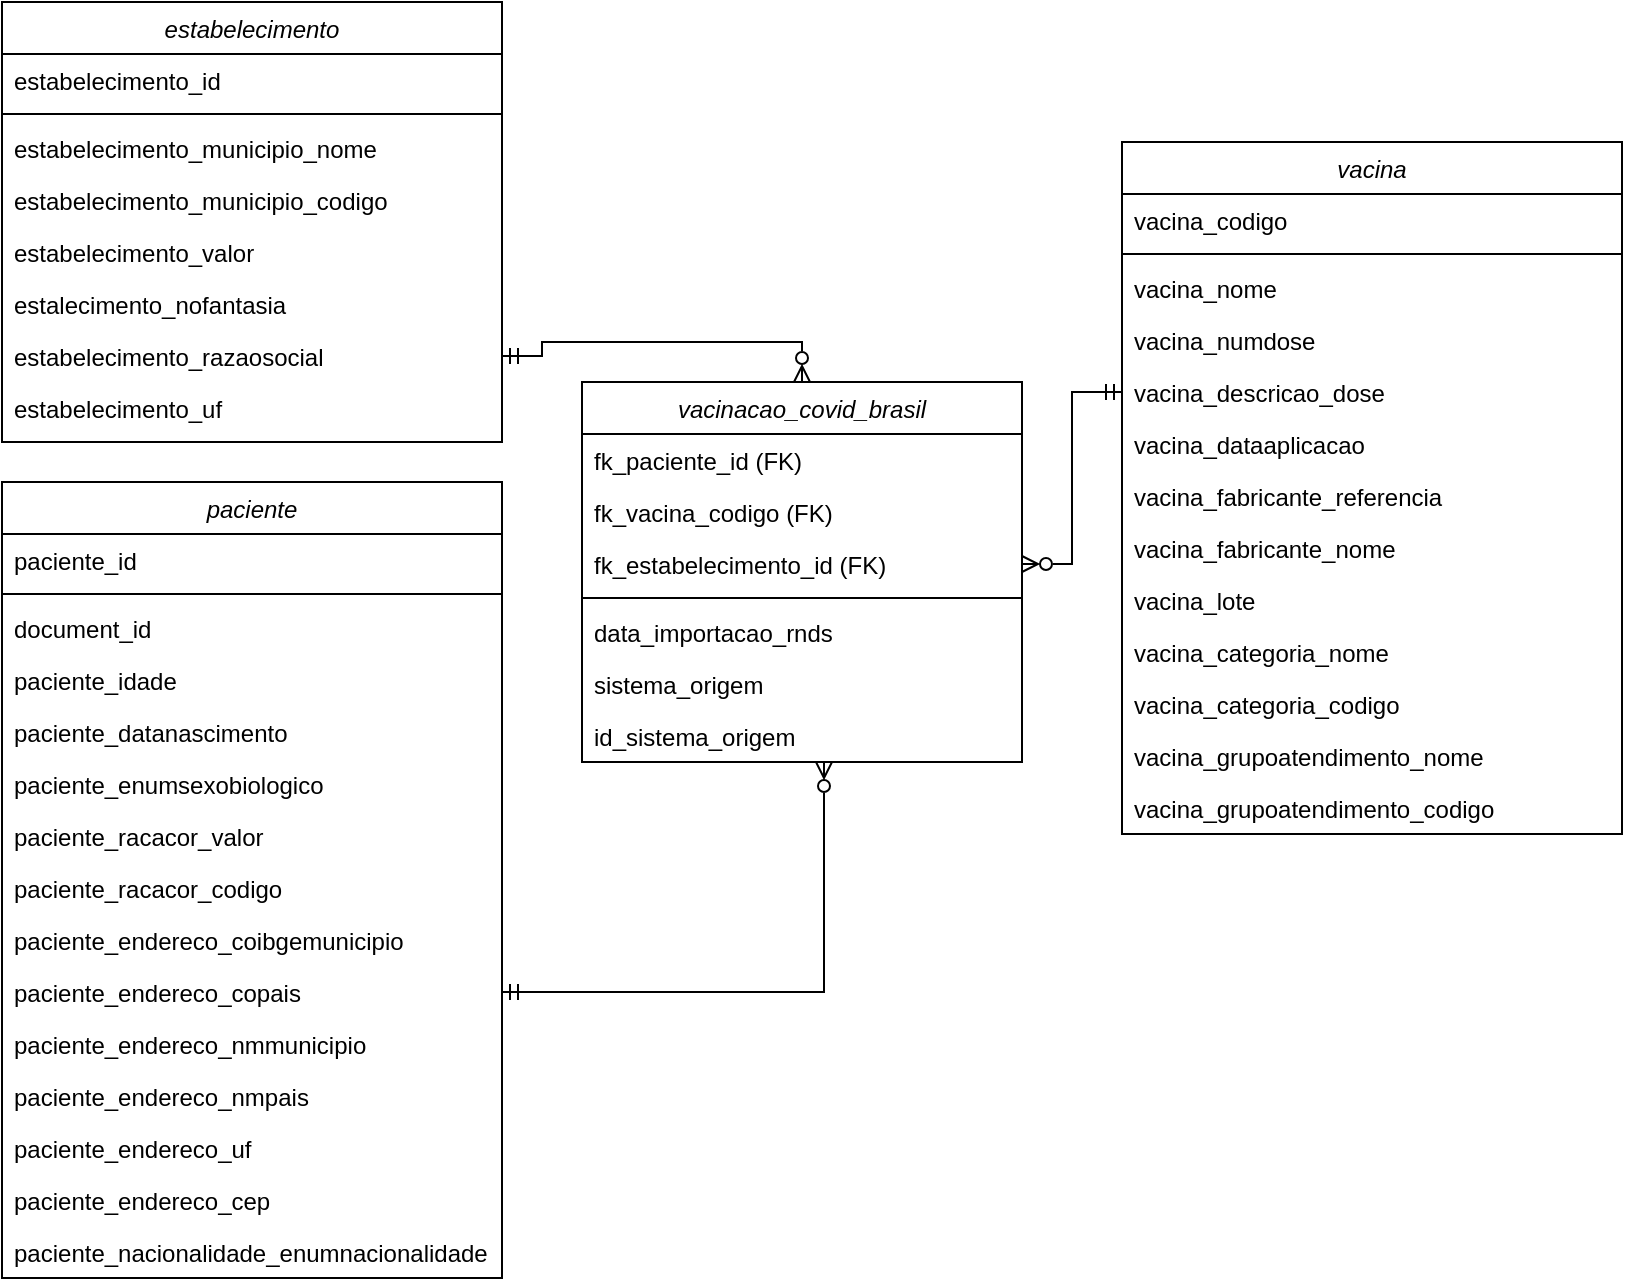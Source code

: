 <mxfile version="15.8.6" type="device"><diagram id="H8vJNtNyf57ehj5UdPVQ" name="Page-1"><mxGraphModel dx="-232" dy="-432" grid="1" gridSize="10" guides="1" tooltips="1" connect="1" arrows="1" fold="1" page="1" pageScale="1" pageWidth="827" pageHeight="1169" math="0" shadow="0"><root><mxCell id="0"/><mxCell id="1" parent="0"/><mxCell id="HOcKt6wJCbPETuwnPB1o-1" value="paciente" style="swimlane;fontStyle=2;align=center;verticalAlign=top;childLayout=stackLayout;horizontal=1;startSize=26;horizontalStack=0;resizeParent=1;resizeLast=0;collapsible=1;marginBottom=0;rounded=0;shadow=0;strokeWidth=1;" vertex="1" parent="1"><mxGeometry x="2020" y="1640" width="250" height="398" as="geometry"><mxRectangle x="90" y="290" width="160" height="26" as="alternateBounds"/></mxGeometry></mxCell><mxCell id="HOcKt6wJCbPETuwnPB1o-2" value="paciente_id" style="text;align=left;verticalAlign=top;spacingLeft=4;spacingRight=4;overflow=hidden;rotatable=0;points=[[0,0.5],[1,0.5]];portConstraint=eastwest;" vertex="1" parent="HOcKt6wJCbPETuwnPB1o-1"><mxGeometry y="26" width="250" height="26" as="geometry"/></mxCell><mxCell id="HOcKt6wJCbPETuwnPB1o-3" value="" style="line;html=1;strokeWidth=1;align=left;verticalAlign=middle;spacingTop=-1;spacingLeft=3;spacingRight=3;rotatable=0;labelPosition=right;points=[];portConstraint=eastwest;" vertex="1" parent="HOcKt6wJCbPETuwnPB1o-1"><mxGeometry y="52" width="250" height="8" as="geometry"/></mxCell><mxCell id="HOcKt6wJCbPETuwnPB1o-4" value="document_id" style="text;align=left;verticalAlign=top;spacingLeft=4;spacingRight=4;overflow=hidden;rotatable=0;points=[[0,0.5],[1,0.5]];portConstraint=eastwest;" vertex="1" parent="HOcKt6wJCbPETuwnPB1o-1"><mxGeometry y="60" width="250" height="26" as="geometry"/></mxCell><mxCell id="HOcKt6wJCbPETuwnPB1o-5" value="paciente_idade" style="text;align=left;verticalAlign=top;spacingLeft=4;spacingRight=4;overflow=hidden;rotatable=0;points=[[0,0.5],[1,0.5]];portConstraint=eastwest;rounded=0;shadow=0;html=0;" vertex="1" parent="HOcKt6wJCbPETuwnPB1o-1"><mxGeometry y="86" width="250" height="26" as="geometry"/></mxCell><mxCell id="HOcKt6wJCbPETuwnPB1o-6" value="paciente_datanascimento" style="text;align=left;verticalAlign=top;spacingLeft=4;spacingRight=4;overflow=hidden;rotatable=0;points=[[0,0.5],[1,0.5]];portConstraint=eastwest;" vertex="1" parent="HOcKt6wJCbPETuwnPB1o-1"><mxGeometry y="112" width="250" height="26" as="geometry"/></mxCell><mxCell id="HOcKt6wJCbPETuwnPB1o-7" value="paciente_enumsexobiologico" style="text;align=left;verticalAlign=top;spacingLeft=4;spacingRight=4;overflow=hidden;rotatable=0;points=[[0,0.5],[1,0.5]];portConstraint=eastwest;" vertex="1" parent="HOcKt6wJCbPETuwnPB1o-1"><mxGeometry y="138" width="250" height="26" as="geometry"/></mxCell><mxCell id="HOcKt6wJCbPETuwnPB1o-9" value="paciente_racacor_valor" style="text;align=left;verticalAlign=top;spacingLeft=4;spacingRight=4;overflow=hidden;rotatable=0;points=[[0,0.5],[1,0.5]];portConstraint=eastwest;" vertex="1" parent="HOcKt6wJCbPETuwnPB1o-1"><mxGeometry y="164" width="250" height="26" as="geometry"/></mxCell><mxCell id="HOcKt6wJCbPETuwnPB1o-8" value="paciente_racacor_codigo" style="text;align=left;verticalAlign=top;spacingLeft=4;spacingRight=4;overflow=hidden;rotatable=0;points=[[0,0.5],[1,0.5]];portConstraint=eastwest;" vertex="1" parent="HOcKt6wJCbPETuwnPB1o-1"><mxGeometry y="190" width="250" height="26" as="geometry"/></mxCell><mxCell id="HOcKt6wJCbPETuwnPB1o-10" value="paciente_endereco_coibgemunicipio" style="text;align=left;verticalAlign=top;spacingLeft=4;spacingRight=4;overflow=hidden;rotatable=0;points=[[0,0.5],[1,0.5]];portConstraint=eastwest;" vertex="1" parent="HOcKt6wJCbPETuwnPB1o-1"><mxGeometry y="216" width="250" height="26" as="geometry"/></mxCell><mxCell id="HOcKt6wJCbPETuwnPB1o-11" value="paciente_endereco_copais" style="text;align=left;verticalAlign=top;spacingLeft=4;spacingRight=4;overflow=hidden;rotatable=0;points=[[0,0.5],[1,0.5]];portConstraint=eastwest;" vertex="1" parent="HOcKt6wJCbPETuwnPB1o-1"><mxGeometry y="242" width="250" height="26" as="geometry"/></mxCell><mxCell id="HOcKt6wJCbPETuwnPB1o-12" value="paciente_endereco_nmmunicipio" style="text;align=left;verticalAlign=top;spacingLeft=4;spacingRight=4;overflow=hidden;rotatable=0;points=[[0,0.5],[1,0.5]];portConstraint=eastwest;" vertex="1" parent="HOcKt6wJCbPETuwnPB1o-1"><mxGeometry y="268" width="250" height="26" as="geometry"/></mxCell><mxCell id="HOcKt6wJCbPETuwnPB1o-13" value="paciente_endereco_nmpais" style="text;align=left;verticalAlign=top;spacingLeft=4;spacingRight=4;overflow=hidden;rotatable=0;points=[[0,0.5],[1,0.5]];portConstraint=eastwest;" vertex="1" parent="HOcKt6wJCbPETuwnPB1o-1"><mxGeometry y="294" width="250" height="26" as="geometry"/></mxCell><mxCell id="HOcKt6wJCbPETuwnPB1o-14" value="paciente_endereco_uf" style="text;align=left;verticalAlign=top;spacingLeft=4;spacingRight=4;overflow=hidden;rotatable=0;points=[[0,0.5],[1,0.5]];portConstraint=eastwest;" vertex="1" parent="HOcKt6wJCbPETuwnPB1o-1"><mxGeometry y="320" width="250" height="26" as="geometry"/></mxCell><mxCell id="HOcKt6wJCbPETuwnPB1o-15" value="paciente_endereco_cep" style="text;align=left;verticalAlign=top;spacingLeft=4;spacingRight=4;overflow=hidden;rotatable=0;points=[[0,0.5],[1,0.5]];portConstraint=eastwest;" vertex="1" parent="HOcKt6wJCbPETuwnPB1o-1"><mxGeometry y="346" width="250" height="26" as="geometry"/></mxCell><mxCell id="HOcKt6wJCbPETuwnPB1o-16" value="paciente_nacionalidade_enumnacionalidade" style="text;align=left;verticalAlign=top;spacingLeft=4;spacingRight=4;overflow=hidden;rotatable=0;points=[[0,0.5],[1,0.5]];portConstraint=eastwest;" vertex="1" parent="HOcKt6wJCbPETuwnPB1o-1"><mxGeometry y="372" width="250" height="26" as="geometry"/></mxCell><mxCell id="HOcKt6wJCbPETuwnPB1o-17" value="vacinacao_covid_brasil" style="swimlane;fontStyle=2;align=center;verticalAlign=top;childLayout=stackLayout;horizontal=1;startSize=26;horizontalStack=0;resizeParent=1;resizeLast=0;collapsible=1;marginBottom=0;rounded=0;shadow=0;strokeWidth=1;" vertex="1" parent="1"><mxGeometry x="2310" y="1590" width="220" height="190" as="geometry"><mxRectangle x="550" y="140" width="160" height="26" as="alternateBounds"/></mxGeometry></mxCell><mxCell id="HOcKt6wJCbPETuwnPB1o-18" value="fk_paciente_id (FK)" style="text;align=left;verticalAlign=top;spacingLeft=4;spacingRight=4;overflow=hidden;rotatable=0;points=[[0,0.5],[1,0.5]];portConstraint=eastwest;" vertex="1" parent="HOcKt6wJCbPETuwnPB1o-17"><mxGeometry y="26" width="220" height="26" as="geometry"/></mxCell><mxCell id="HOcKt6wJCbPETuwnPB1o-19" value="fk_vacina_codigo (FK)" style="text;align=left;verticalAlign=top;spacingLeft=4;spacingRight=4;overflow=hidden;rotatable=0;points=[[0,0.5],[1,0.5]];portConstraint=eastwest;rounded=0;shadow=0;html=0;" vertex="1" parent="HOcKt6wJCbPETuwnPB1o-17"><mxGeometry y="52" width="220" height="26" as="geometry"/></mxCell><mxCell id="HOcKt6wJCbPETuwnPB1o-20" value="fk_estabelecimento_id (FK)" style="text;align=left;verticalAlign=top;spacingLeft=4;spacingRight=4;overflow=hidden;rotatable=0;points=[[0,0.5],[1,0.5]];portConstraint=eastwest;rounded=0;shadow=0;html=0;" vertex="1" parent="HOcKt6wJCbPETuwnPB1o-17"><mxGeometry y="78" width="220" height="26" as="geometry"/></mxCell><mxCell id="HOcKt6wJCbPETuwnPB1o-21" value="" style="line;html=1;strokeWidth=1;align=left;verticalAlign=middle;spacingTop=-1;spacingLeft=3;spacingRight=3;rotatable=0;labelPosition=right;points=[];portConstraint=eastwest;" vertex="1" parent="HOcKt6wJCbPETuwnPB1o-17"><mxGeometry y="104" width="220" height="8" as="geometry"/></mxCell><mxCell id="HOcKt6wJCbPETuwnPB1o-22" value="data_importacao_rnds" style="text;align=left;verticalAlign=top;spacingLeft=4;spacingRight=4;overflow=hidden;rotatable=0;points=[[0,0.5],[1,0.5]];portConstraint=eastwest;" vertex="1" parent="HOcKt6wJCbPETuwnPB1o-17"><mxGeometry y="112" width="220" height="26" as="geometry"/></mxCell><mxCell id="HOcKt6wJCbPETuwnPB1o-23" value="sistema_origem" style="text;align=left;verticalAlign=top;spacingLeft=4;spacingRight=4;overflow=hidden;rotatable=0;points=[[0,0.5],[1,0.5]];portConstraint=eastwest;" vertex="1" parent="HOcKt6wJCbPETuwnPB1o-17"><mxGeometry y="138" width="220" height="26" as="geometry"/></mxCell><mxCell id="HOcKt6wJCbPETuwnPB1o-24" value="id_sistema_origem" style="text;align=left;verticalAlign=top;spacingLeft=4;spacingRight=4;overflow=hidden;rotatable=0;points=[[0,0.5],[1,0.5]];portConstraint=eastwest;" vertex="1" parent="HOcKt6wJCbPETuwnPB1o-17"><mxGeometry y="164" width="220" height="26" as="geometry"/></mxCell><mxCell id="HOcKt6wJCbPETuwnPB1o-25" value="estabelecimento" style="swimlane;fontStyle=2;align=center;verticalAlign=top;childLayout=stackLayout;horizontal=1;startSize=26;horizontalStack=0;resizeParent=1;resizeLast=0;collapsible=1;marginBottom=0;rounded=0;shadow=0;strokeWidth=1;" vertex="1" parent="1"><mxGeometry x="2020" y="1400" width="250" height="220" as="geometry"><mxRectangle x="550" y="140" width="160" height="26" as="alternateBounds"/></mxGeometry></mxCell><mxCell id="HOcKt6wJCbPETuwnPB1o-26" value="estabelecimento_id" style="text;align=left;verticalAlign=top;spacingLeft=4;spacingRight=4;overflow=hidden;rotatable=0;points=[[0,0.5],[1,0.5]];portConstraint=eastwest;" vertex="1" parent="HOcKt6wJCbPETuwnPB1o-25"><mxGeometry y="26" width="250" height="26" as="geometry"/></mxCell><mxCell id="HOcKt6wJCbPETuwnPB1o-27" value="" style="line;html=1;strokeWidth=1;align=left;verticalAlign=middle;spacingTop=-1;spacingLeft=3;spacingRight=3;rotatable=0;labelPosition=right;points=[];portConstraint=eastwest;" vertex="1" parent="HOcKt6wJCbPETuwnPB1o-25"><mxGeometry y="52" width="250" height="8" as="geometry"/></mxCell><mxCell id="HOcKt6wJCbPETuwnPB1o-31" value="estabelecimento_municipio_nome" style="text;align=left;verticalAlign=top;spacingLeft=4;spacingRight=4;overflow=hidden;rotatable=0;points=[[0,0.5],[1,0.5]];portConstraint=eastwest;" vertex="1" parent="HOcKt6wJCbPETuwnPB1o-25"><mxGeometry y="60" width="250" height="26" as="geometry"/></mxCell><mxCell id="HOcKt6wJCbPETuwnPB1o-50" value="estabelecimento_municipio_codigo" style="text;align=left;verticalAlign=top;spacingLeft=4;spacingRight=4;overflow=hidden;rotatable=0;points=[[0,0.5],[1,0.5]];portConstraint=eastwest;" vertex="1" parent="HOcKt6wJCbPETuwnPB1o-25"><mxGeometry y="86" width="250" height="26" as="geometry"/></mxCell><mxCell id="HOcKt6wJCbPETuwnPB1o-28" value="estabelecimento_valor" style="text;align=left;verticalAlign=top;spacingLeft=4;spacingRight=4;overflow=hidden;rotatable=0;points=[[0,0.5],[1,0.5]];portConstraint=eastwest;" vertex="1" parent="HOcKt6wJCbPETuwnPB1o-25"><mxGeometry y="112" width="250" height="26" as="geometry"/></mxCell><mxCell id="HOcKt6wJCbPETuwnPB1o-29" value="estalecimento_nofantasia" style="text;align=left;verticalAlign=top;spacingLeft=4;spacingRight=4;overflow=hidden;rotatable=0;points=[[0,0.5],[1,0.5]];portConstraint=eastwest;" vertex="1" parent="HOcKt6wJCbPETuwnPB1o-25"><mxGeometry y="138" width="250" height="26" as="geometry"/></mxCell><mxCell id="HOcKt6wJCbPETuwnPB1o-30" value="estabelecimento_razaosocial" style="text;align=left;verticalAlign=top;spacingLeft=4;spacingRight=4;overflow=hidden;rotatable=0;points=[[0,0.5],[1,0.5]];portConstraint=eastwest;" vertex="1" parent="HOcKt6wJCbPETuwnPB1o-25"><mxGeometry y="164" width="250" height="26" as="geometry"/></mxCell><mxCell id="HOcKt6wJCbPETuwnPB1o-32" value="estabelecimento_uf" style="text;align=left;verticalAlign=top;spacingLeft=4;spacingRight=4;overflow=hidden;rotatable=0;points=[[0,0.5],[1,0.5]];portConstraint=eastwest;" vertex="1" parent="HOcKt6wJCbPETuwnPB1o-25"><mxGeometry y="190" width="250" height="26" as="geometry"/></mxCell><mxCell id="HOcKt6wJCbPETuwnPB1o-33" value="vacina" style="swimlane;fontStyle=2;align=center;verticalAlign=top;childLayout=stackLayout;horizontal=1;startSize=26;horizontalStack=0;resizeParent=1;resizeLast=0;collapsible=1;marginBottom=0;rounded=0;shadow=0;strokeWidth=1;" vertex="1" parent="1"><mxGeometry x="2580" y="1470" width="250" height="346" as="geometry"><mxRectangle x="550" y="140" width="160" height="26" as="alternateBounds"/></mxGeometry></mxCell><mxCell id="HOcKt6wJCbPETuwnPB1o-34" value="vacina_codigo" style="text;align=left;verticalAlign=top;spacingLeft=4;spacingRight=4;overflow=hidden;rotatable=0;points=[[0,0.5],[1,0.5]];portConstraint=eastwest;" vertex="1" parent="HOcKt6wJCbPETuwnPB1o-33"><mxGeometry y="26" width="250" height="26" as="geometry"/></mxCell><mxCell id="HOcKt6wJCbPETuwnPB1o-35" value="" style="line;html=1;strokeWidth=1;align=left;verticalAlign=middle;spacingTop=-1;spacingLeft=3;spacingRight=3;rotatable=0;labelPosition=right;points=[];portConstraint=eastwest;" vertex="1" parent="HOcKt6wJCbPETuwnPB1o-33"><mxGeometry y="52" width="250" height="8" as="geometry"/></mxCell><mxCell id="HOcKt6wJCbPETuwnPB1o-36" value="vacina_nome" style="text;align=left;verticalAlign=top;spacingLeft=4;spacingRight=4;overflow=hidden;rotatable=0;points=[[0,0.5],[1,0.5]];portConstraint=eastwest;" vertex="1" parent="HOcKt6wJCbPETuwnPB1o-33"><mxGeometry y="60" width="250" height="26" as="geometry"/></mxCell><mxCell id="HOcKt6wJCbPETuwnPB1o-37" value="vacina_numdose" style="text;align=left;verticalAlign=top;spacingLeft=4;spacingRight=4;overflow=hidden;rotatable=0;points=[[0,0.5],[1,0.5]];portConstraint=eastwest;" vertex="1" parent="HOcKt6wJCbPETuwnPB1o-33"><mxGeometry y="86" width="250" height="26" as="geometry"/></mxCell><mxCell id="HOcKt6wJCbPETuwnPB1o-38" value="vacina_descricao_dose" style="text;align=left;verticalAlign=top;spacingLeft=4;spacingRight=4;overflow=hidden;rotatable=0;points=[[0,0.5],[1,0.5]];portConstraint=eastwest;" vertex="1" parent="HOcKt6wJCbPETuwnPB1o-33"><mxGeometry y="112" width="250" height="26" as="geometry"/></mxCell><mxCell id="HOcKt6wJCbPETuwnPB1o-39" value="vacina_dataaplicacao" style="text;align=left;verticalAlign=top;spacingLeft=4;spacingRight=4;overflow=hidden;rotatable=0;points=[[0,0.5],[1,0.5]];portConstraint=eastwest;" vertex="1" parent="HOcKt6wJCbPETuwnPB1o-33"><mxGeometry y="138" width="250" height="26" as="geometry"/></mxCell><mxCell id="HOcKt6wJCbPETuwnPB1o-40" value="vacina_fabricante_referencia" style="text;align=left;verticalAlign=top;spacingLeft=4;spacingRight=4;overflow=hidden;rotatable=0;points=[[0,0.5],[1,0.5]];portConstraint=eastwest;" vertex="1" parent="HOcKt6wJCbPETuwnPB1o-33"><mxGeometry y="164" width="250" height="26" as="geometry"/></mxCell><mxCell id="HOcKt6wJCbPETuwnPB1o-41" value="vacina_fabricante_nome" style="text;align=left;verticalAlign=top;spacingLeft=4;spacingRight=4;overflow=hidden;rotatable=0;points=[[0,0.5],[1,0.5]];portConstraint=eastwest;" vertex="1" parent="HOcKt6wJCbPETuwnPB1o-33"><mxGeometry y="190" width="250" height="26" as="geometry"/></mxCell><mxCell id="HOcKt6wJCbPETuwnPB1o-42" value="vacina_lote" style="text;align=left;verticalAlign=top;spacingLeft=4;spacingRight=4;overflow=hidden;rotatable=0;points=[[0,0.5],[1,0.5]];portConstraint=eastwest;" vertex="1" parent="HOcKt6wJCbPETuwnPB1o-33"><mxGeometry y="216" width="250" height="26" as="geometry"/></mxCell><mxCell id="HOcKt6wJCbPETuwnPB1o-43" value="vacina_categoria_nome" style="text;align=left;verticalAlign=top;spacingLeft=4;spacingRight=4;overflow=hidden;rotatable=0;points=[[0,0.5],[1,0.5]];portConstraint=eastwest;" vertex="1" parent="HOcKt6wJCbPETuwnPB1o-33"><mxGeometry y="242" width="250" height="26" as="geometry"/></mxCell><mxCell id="HOcKt6wJCbPETuwnPB1o-44" value="vacina_categoria_codigo" style="text;align=left;verticalAlign=top;spacingLeft=4;spacingRight=4;overflow=hidden;rotatable=0;points=[[0,0.5],[1,0.5]];portConstraint=eastwest;" vertex="1" parent="HOcKt6wJCbPETuwnPB1o-33"><mxGeometry y="268" width="250" height="26" as="geometry"/></mxCell><mxCell id="HOcKt6wJCbPETuwnPB1o-45" value="vacina_grupoatendimento_nome" style="text;align=left;verticalAlign=top;spacingLeft=4;spacingRight=4;overflow=hidden;rotatable=0;points=[[0,0.5],[1,0.5]];portConstraint=eastwest;" vertex="1" parent="HOcKt6wJCbPETuwnPB1o-33"><mxGeometry y="294" width="250" height="26" as="geometry"/></mxCell><mxCell id="HOcKt6wJCbPETuwnPB1o-46" value="vacina_grupoatendimento_codigo" style="text;align=left;verticalAlign=top;spacingLeft=4;spacingRight=4;overflow=hidden;rotatable=0;points=[[0,0.5],[1,0.5]];portConstraint=eastwest;" vertex="1" parent="HOcKt6wJCbPETuwnPB1o-33"><mxGeometry y="320" width="250" height="26" as="geometry"/></mxCell><mxCell id="HOcKt6wJCbPETuwnPB1o-47" style="edgeStyle=orthogonalEdgeStyle;rounded=0;orthogonalLoop=1;jettySize=auto;html=1;exitX=1;exitY=0.5;exitDx=0;exitDy=0;entryX=0.5;entryY=0;entryDx=0;entryDy=0;startArrow=ERmandOne;startFill=0;endArrow=ERzeroToMany;endFill=0;" edge="1" parent="1" source="HOcKt6wJCbPETuwnPB1o-30" target="HOcKt6wJCbPETuwnPB1o-17"><mxGeometry relative="1" as="geometry"/></mxCell><mxCell id="HOcKt6wJCbPETuwnPB1o-48" style="edgeStyle=orthogonalEdgeStyle;rounded=0;orthogonalLoop=1;jettySize=auto;html=1;exitX=1;exitY=0.5;exitDx=0;exitDy=0;entryX=0.55;entryY=1;entryDx=0;entryDy=0;entryPerimeter=0;startArrow=ERmandOne;startFill=0;endArrow=ERzeroToMany;endFill=0;" edge="1" parent="1" source="HOcKt6wJCbPETuwnPB1o-11" target="HOcKt6wJCbPETuwnPB1o-24"><mxGeometry relative="1" as="geometry"/></mxCell><mxCell id="HOcKt6wJCbPETuwnPB1o-49" style="edgeStyle=orthogonalEdgeStyle;rounded=0;orthogonalLoop=1;jettySize=auto;html=1;exitX=0;exitY=0.5;exitDx=0;exitDy=0;entryX=1;entryY=0.5;entryDx=0;entryDy=0;startArrow=ERmandOne;startFill=0;endArrow=ERzeroToMany;endFill=0;" edge="1" parent="1" source="HOcKt6wJCbPETuwnPB1o-38" target="HOcKt6wJCbPETuwnPB1o-20"><mxGeometry relative="1" as="geometry"/></mxCell></root></mxGraphModel></diagram></mxfile>